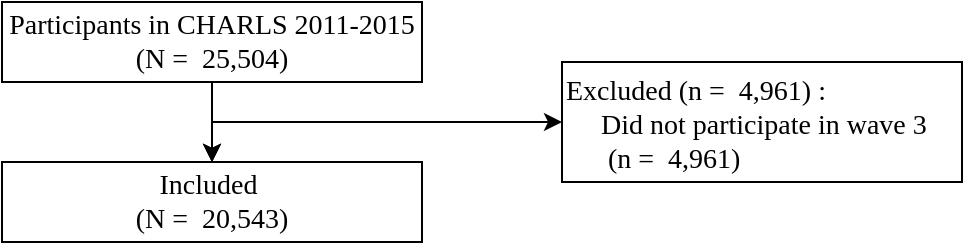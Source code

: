 <mxfile version="10.6.7" type="github"><diagram id="DSuhGR9CIeAhrYtNeFHA" name="Page-1"><mxGraphModel dx="695" dy="462" grid="1" gridSize="10" guides="1" tooltips="1" connect="1" arrows="1" fold="1" page="1" pageScale="1" pageWidth="827" pageHeight="1169" math="0" shadow="0"><root><mxCell id="0"/><mxCell id="1" parent="0"/><mxCell id="Jsd64yAzto0pwKJOwlLj-5" style="edgeStyle=orthogonalEdgeStyle;rounded=0;orthogonalLoop=1;jettySize=auto;html=1;exitX=0.5;exitY=1;exitDx=0;exitDy=0;fontFamily=Times New Roman;fontSize=14;" edge="1" parent="1" source="Jsd64yAzto0pwKJOwlLj-1" target="Jsd64yAzto0pwKJOwlLj-2"><mxGeometry relative="1" as="geometry"/></mxCell><mxCell id="Jsd64yAzto0pwKJOwlLj-1" value="Participants in CHARLS 2011-2015&lt;br style=&quot;font-size: 14px;&quot;&gt;(N =&amp;nbsp; 25,504)" style="rounded=0;whiteSpace=wrap;html=1;fontSize=14;fontFamily=Times New Roman;" vertex="1" parent="1"><mxGeometry x="120" y="40" width="210" height="40" as="geometry"/></mxCell><mxCell id="Jsd64yAzto0pwKJOwlLj-9" value="" style="edgeStyle=orthogonalEdgeStyle;rounded=0;orthogonalLoop=1;jettySize=auto;html=1;startArrow=classic;startFill=1;endArrow=none;endFill=0;fontFamily=Times New Roman;fontSize=14;" edge="1" parent="1" source="Jsd64yAzto0pwKJOwlLj-2" target="Jsd64yAzto0pwKJOwlLj-1"><mxGeometry relative="1" as="geometry"/></mxCell><mxCell id="Jsd64yAzto0pwKJOwlLj-10" value="" style="edgeStyle=orthogonalEdgeStyle;rounded=0;orthogonalLoop=1;jettySize=auto;html=1;startArrow=classic;startFill=1;endArrow=none;endFill=0;fontFamily=Times New Roman;fontSize=14;" edge="1" parent="1" source="Jsd64yAzto0pwKJOwlLj-2" target="Jsd64yAzto0pwKJOwlLj-1"><mxGeometry relative="1" as="geometry"/></mxCell><mxCell id="Jsd64yAzto0pwKJOwlLj-2" value="Included&amp;nbsp;&lt;br style=&quot;font-size: 14px&quot;&gt;(N =&amp;nbsp; 20,543)" style="rounded=0;whiteSpace=wrap;html=1;fontSize=14;fontFamily=Times New Roman;" vertex="1" parent="1"><mxGeometry x="120" y="120" width="210" height="40" as="geometry"/></mxCell><mxCell id="Jsd64yAzto0pwKJOwlLj-8" style="edgeStyle=orthogonalEdgeStyle;rounded=0;orthogonalLoop=1;jettySize=auto;html=1;endArrow=none;endFill=0;fontFamily=Times New Roman;fontSize=14;startArrow=classic;startFill=1;" edge="1" parent="1"><mxGeometry relative="1" as="geometry"><mxPoint x="225" y="100" as="targetPoint"/><mxPoint x="400" y="100" as="sourcePoint"/></mxGeometry></mxCell><mxCell id="Jsd64yAzto0pwKJOwlLj-3" value="&lt;span&gt;Excluded&amp;nbsp;(n =&amp;nbsp; 4,961) :&lt;/span&gt;&lt;br&gt;&lt;span&gt;&amp;nbsp; &amp;nbsp; &amp;nbsp;Did not participate in wave 3&lt;br&gt;&lt;/span&gt;&amp;nbsp; &amp;nbsp; &amp;nbsp; (n =&amp;nbsp; 4,961)&lt;br&gt;" style="rounded=0;whiteSpace=wrap;html=1;fontSize=14;fontFamily=Times New Roman;align=left;verticalAlign=top;horizontal=1;" vertex="1" parent="1"><mxGeometry x="400" y="70" width="200" height="60" as="geometry"/></mxCell></root></mxGraphModel></diagram></mxfile>